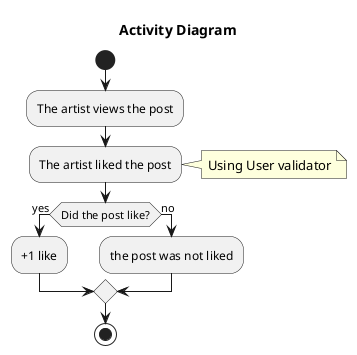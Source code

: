 @startuml

title Activity Diagram 

start

:The artist views the post; 
:The artist liked the post;
note right: Using User validator

if (Did the post like?) then (yes)
  :+1 like;
else (no)
  :the post was not liked;
endif

stop

@enduml

